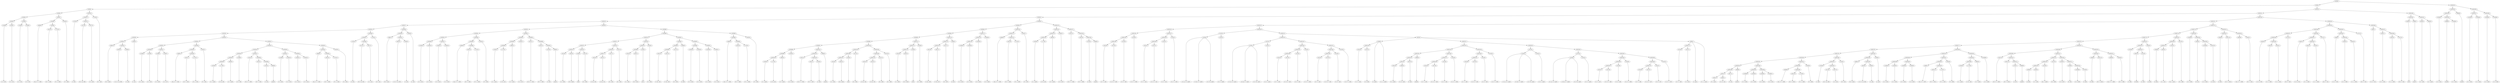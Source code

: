 digraph sample{
"L2198(0)"->"[C  E  G](0)"
"L2198(1)"->"[C  E  G](1)"
"L5358(5)"->"L2198(0)"
"L5358(5)"->"L2198(1)"
"L2198(2)"->"[C  E  G](2)"
"L2198(3)"->"[C  E  G](3)"
"L5358(6)"->"L2198(2)"
"L5358(6)"->"L2198(3)"
"L5358(4)"->"L5358(5)"
"L5358(4)"->"L5358(6)"
"L4639(0)"->"[Cis  D  F  G  B](0)"
"L4531(0)"->"[D  F  G  B](0)"
"L-1761(0)"->"[F  G  A  B](0)"
"L5358(9)"->"L4531(0)"
"L5358(9)"->"L-1761(0)"
"L5358(8)"->"L4639(0)"
"L5358(8)"->"L5358(9)"
"L3520(0)"->"[F  G  B](0)"
"L5358(7)"->"L5358(8)"
"L5358(7)"->"L3520(0)"
"L5358(3)"->"L5358(4)"
"L5358(3)"->"L5358(7)"
"L2762(0)"->"[C  E](0)"
"L4715(0)"->"[D  E  Gis  B](0)"
"L2677(0)"->"[C  E  A](0)"
"L5358(12)"->"L4715(0)"
"L5358(12)"->"L2677(0)"
"L5358(11)"->"L2762(0)"
"L5358(11)"->"L5358(12)"
"L1163(0)"->"[D  F  A](0)"
"L5358(10)"->"L5358(11)"
"L5358(10)"->"L1163(0)"
"L5358(2)"->"L5358(3)"
"L5358(2)"->"L5358(10)"
"L3881(0)"->"[D  E  Gis](0)"
"L4676(0)"->"[C  D  E  Gis  B](0)"
"L2056(0)"->"[C  A](0)"
"L5358(22)"->"L4676(0)"
"L5358(22)"->"L2056(0)"
"L5358(21)"->"L3881(0)"
"L5358(21)"->"L5358(22)"
"L2056(1)"->"[C  A](1)"
"L5358(20)"->"L5358(21)"
"L5358(20)"->"L2056(1)"
"L2198(4)"->"[C  E  G](4)"
"L2198(5)"->"[C  E  G](5)"
"L5358(26)"->"L2198(4)"
"L5358(26)"->"L2198(5)"
"L2198(6)"->"[C  E  G](6)"
"L2198(7)"->"[C  E  G](7)"
"L5358(27)"->"L2198(6)"
"L5358(27)"->"L2198(7)"
"L5358(25)"->"L5358(26)"
"L5358(25)"->"L5358(27)"
"L4639(1)"->"[Cis  D  F  G  B](1)"
"L4531(1)"->"[D  F  G  B](1)"
"L-1761(1)"->"[F  G  A  B](1)"
"L5358(30)"->"L4531(1)"
"L5358(30)"->"L-1761(1)"
"L5358(29)"->"L4639(1)"
"L5358(29)"->"L5358(30)"
"L3520(1)"->"[F  G  B](1)"
"L5358(28)"->"L5358(29)"
"L5358(28)"->"L3520(1)"
"L5358(24)"->"L5358(25)"
"L5358(24)"->"L5358(28)"
"L4760(0)"->"[C  G  Ais](0)"
"L-1776(0)"->"[C  Fis  A](0)"
"L5358(36)"->"L4760(0)"
"L5358(36)"->"L-1776(0)"
"L3605(0)"->"[C  F  Gis](0)"
"L5358(35)"->"L5358(36)"
"L5358(35)"->"L3605(0)"
"L2198(8)"->"[C  E  G](8)"
"L5358(34)"->"L5358(35)"
"L5358(34)"->"L2198(8)"
"L3521(0)"->"[D  E  F  G  B](0)"
"L4531(2)"->"[D  F  G  B](2)"
"L2762(1)"->"[C  E](1)"
"L3609(0)"->"[rest](0)"
"L5358(39)"->"L2762(1)"
"L5358(39)"->"L3609(0)"
"L5358(38)"->"L4531(2)"
"L5358(38)"->"L5358(39)"
"L5358(37)"->"L3521(0)"
"L5358(37)"->"L5358(38)"
"L5358(33)"->"L5358(34)"
"L5358(33)"->"L5358(37)"
"L2198(9)"->"[C  E  G](9)"
"L2198(10)"->"[C  E  G](10)"
"L5358(41)"->"L2198(9)"
"L5358(41)"->"L2198(10)"
"L2198(11)"->"[C  E  G](11)"
"L2198(12)"->"[C  E  G](12)"
"L5358(42)"->"L2198(11)"
"L5358(42)"->"L2198(12)"
"L5358(40)"->"L5358(41)"
"L5358(40)"->"L5358(42)"
"L5358(32)"->"L5358(33)"
"L5358(32)"->"L5358(40)"
"L4639(2)"->"[Cis  D  F  G  B](2)"
"L4531(3)"->"[D  F  G  B](3)"
"L-1761(2)"->"[F  G  A  B](2)"
"L5358(45)"->"L4531(3)"
"L5358(45)"->"L-1761(2)"
"L5358(44)"->"L4639(2)"
"L5358(44)"->"L5358(45)"
"L3520(2)"->"[F  G  B](2)"
"L5358(43)"->"L5358(44)"
"L5358(43)"->"L3520(2)"
"L5358(31)"->"L5358(32)"
"L5358(31)"->"L5358(43)"
"L5358(23)"->"L5358(24)"
"L5358(23)"->"L5358(31)"
"L5358(19)"->"L5358(20)"
"L5358(19)"->"L5358(23)"
"L2762(2)"->"[C  E](2)"
"L4715(1)"->"[D  E  Gis  B](1)"
"L2677(1)"->"[C  E  A](1)"
"L5358(48)"->"L4715(1)"
"L5358(48)"->"L2677(1)"
"L5358(47)"->"L2762(2)"
"L5358(47)"->"L5358(48)"
"L1163(1)"->"[D  F  A](1)"
"L5358(46)"->"L5358(47)"
"L5358(46)"->"L1163(1)"
"L5358(18)"->"L5358(19)"
"L5358(18)"->"L5358(46)"
"L3881(1)"->"[D  E  Gis](1)"
"L4676(1)"->"[C  D  E  Gis  B](1)"
"L2056(2)"->"[C  A](2)"
"L5358(51)"->"L4676(1)"
"L5358(51)"->"L2056(2)"
"L5358(50)"->"L3881(1)"
"L5358(50)"->"L5358(51)"
"L2056(3)"->"[C  A](3)"
"L5358(49)"->"L5358(50)"
"L5358(49)"->"L2056(3)"
"L5358(17)"->"L5358(18)"
"L5358(17)"->"L5358(49)"
"L2198(13)"->"[C  E  G](13)"
"L2198(14)"->"[C  E  G](14)"
"L5358(56)"->"L2198(13)"
"L5358(56)"->"L2198(14)"
"L2198(15)"->"[C  E  G](15)"
"L2198(16)"->"[C  E  G](16)"
"L5358(57)"->"L2198(15)"
"L5358(57)"->"L2198(16)"
"L5358(55)"->"L5358(56)"
"L5358(55)"->"L5358(57)"
"L4639(3)"->"[Cis  D  F  G  B](3)"
"L4531(4)"->"[D  F  G  B](4)"
"L-1761(3)"->"[F  G  A  B](3)"
"L5358(60)"->"L4531(4)"
"L5358(60)"->"L-1761(3)"
"L5358(59)"->"L4639(3)"
"L5358(59)"->"L5358(60)"
"L3520(3)"->"[F  G  B](3)"
"L5358(58)"->"L5358(59)"
"L5358(58)"->"L3520(3)"
"L5358(54)"->"L5358(55)"
"L5358(54)"->"L5358(58)"
"L4760(1)"->"[C  G  Ais](1)"
"L-1776(1)"->"[C  Fis  A](1)"
"L5358(64)"->"L4760(1)"
"L5358(64)"->"L-1776(1)"
"L3605(1)"->"[C  F  Gis](1)"
"L5358(63)"->"L5358(64)"
"L5358(63)"->"L3605(1)"
"L2198(17)"->"[C  E  G](17)"
"L5358(62)"->"L5358(63)"
"L5358(62)"->"L2198(17)"
"L3521(1)"->"[D  E  F  G  B](1)"
"L4531(5)"->"[D  F  G  B](5)"
"L2762(3)"->"[C  E](3)"
"L3609(1)"->"[rest](1)"
"L5358(67)"->"L2762(3)"
"L5358(67)"->"L3609(1)"
"L5358(66)"->"L4531(5)"
"L5358(66)"->"L5358(67)"
"L5358(65)"->"L3521(1)"
"L5358(65)"->"L5358(66)"
"L5358(61)"->"L5358(62)"
"L5358(61)"->"L5358(65)"
"L5358(53)"->"L5358(54)"
"L5358(53)"->"L5358(61)"
"L3314(0)"->"[C  G  B](0)"
"L4261(0)"->"[D  E  Fis](0)"
"L5358(73)"->"L3314(0)"
"L5358(73)"->"L4261(0)"
"L1264(0)"->"[G](0)"
"L2417(0)"->"[D  G  B](0)"
"L5358(74)"->"L1264(0)"
"L5358(74)"->"L2417(0)"
"L5358(72)"->"L5358(73)"
"L5358(72)"->"L5358(74)"
"L4521(0)"->"[C  Dis  G](0)"
"L4521(1)"->"[C  Dis  G](1)"
"L5358(77)"->"L4521(0)"
"L5358(77)"->"L4521(1)"
"L2417(1)"->"[D  G  B](1)"
"L5358(76)"->"L5358(77)"
"L5358(76)"->"L2417(1)"
"L2417(2)"->"[D  G  B](2)"
"L5358(75)"->"L5358(76)"
"L5358(75)"->"L2417(2)"
"L5358(71)"->"L5358(72)"
"L5358(71)"->"L5358(75)"
"L3314(1)"->"[C  G  B](1)"
"L4261(1)"->"[D  E  Fis](1)"
"L5358(80)"->"L3314(1)"
"L5358(80)"->"L4261(1)"
"L1264(1)"->"[G](1)"
"L5358(79)"->"L5358(80)"
"L5358(79)"->"L1264(1)"
"L3520(4)"->"[F  G  B](4)"
"L5358(78)"->"L5358(79)"
"L5358(78)"->"L3520(4)"
"L5358(70)"->"L5358(71)"
"L5358(70)"->"L5358(78)"
"L4521(2)"->"[C  Dis  G](2)"
"L4521(3)"->"[C  Dis  G](3)"
"L5358(84)"->"L4521(2)"
"L5358(84)"->"L4521(3)"
"L2417(3)"->"[D  G  B](3)"
"L5358(83)"->"L5358(84)"
"L5358(83)"->"L2417(3)"
"L2638(0)"->"[G  B](0)"
"L5358(82)"->"L5358(83)"
"L5358(82)"->"L2638(0)"
"L2198(18)"->"[C  E  G](18)"
"L2198(19)"->"[C  E  G](19)"
"L5358(86)"->"L2198(18)"
"L5358(86)"->"L2198(19)"
"L2198(20)"->"[C  E  G](20)"
"L2198(21)"->"[C  E  G](21)"
"L5358(87)"->"L2198(20)"
"L5358(87)"->"L2198(21)"
"L5358(85)"->"L5358(86)"
"L5358(85)"->"L5358(87)"
"L5358(81)"->"L5358(82)"
"L5358(81)"->"L5358(85)"
"L5358(69)"->"L5358(70)"
"L5358(69)"->"L5358(81)"
"L4639(4)"->"[Cis  D  F  G  B](4)"
"L4531(6)"->"[D  F  G  B](6)"
"L-1761(4)"->"[F  G  A  B](4)"
"L5358(90)"->"L4531(6)"
"L5358(90)"->"L-1761(4)"
"L5358(89)"->"L4639(4)"
"L5358(89)"->"L5358(90)"
"L3520(5)"->"[F  G  B](5)"
"L5358(88)"->"L5358(89)"
"L5358(88)"->"L3520(5)"
"L5358(68)"->"L5358(69)"
"L5358(68)"->"L5358(88)"
"L5358(52)"->"L5358(53)"
"L5358(52)"->"L5358(68)"
"L5358(16)"->"L5358(17)"
"L5358(16)"->"L5358(52)"
"L4760(2)"->"[C  G  Ais](2)"
"L-1776(2)"->"[C  Fis  A](2)"
"L5358(100)"->"L4760(2)"
"L5358(100)"->"L-1776(2)"
"L3605(2)"->"[C  F  Gis](2)"
"L5358(99)"->"L5358(100)"
"L5358(99)"->"L3605(2)"
"L2198(22)"->"[C  E  G](22)"
"L5358(98)"->"L5358(99)"
"L5358(98)"->"L2198(22)"
"L3521(2)"->"[D  E  F  G  B](2)"
"L4531(7)"->"[D  F  G  B](7)"
"L2762(4)"->"[C  E](4)"
"L5358(103)"->"L4531(7)"
"L5358(103)"->"L2762(4)"
"L5358(102)"->"L3521(2)"
"L5358(102)"->"L5358(103)"
"L3609(2)"->"[rest](2)"
"L5358(101)"->"L5358(102)"
"L5358(101)"->"L3609(2)"
"L5358(97)"->"L5358(98)"
"L5358(97)"->"L5358(101)"
"L3314(2)"->"[C  G  B](2)"
"L4261(2)"->"[D  E  Fis](2)"
"L5358(107)"->"L3314(2)"
"L5358(107)"->"L4261(2)"
"L1264(2)"->"[G](2)"
"L5358(106)"->"L5358(107)"
"L5358(106)"->"L1264(2)"
"L2417(4)"->"[D  G  B](4)"
"L5358(105)"->"L5358(106)"
"L5358(105)"->"L2417(4)"
"L4521(4)"->"[C  Dis  G](4)"
"L4521(5)"->"[C  Dis  G](5)"
"L5358(110)"->"L4521(4)"
"L5358(110)"->"L4521(5)"
"L2417(5)"->"[D  G  B](5)"
"L5358(109)"->"L5358(110)"
"L5358(109)"->"L2417(5)"
"L2417(6)"->"[D  G  B](6)"
"L5358(108)"->"L5358(109)"
"L5358(108)"->"L2417(6)"
"L5358(104)"->"L5358(105)"
"L5358(104)"->"L5358(108)"
"L5358(96)"->"L5358(97)"
"L5358(96)"->"L5358(104)"
"L3314(3)"->"[C  G  B](3)"
"L4261(3)"->"[D  E  Fis](3)"
"L5358(113)"->"L3314(3)"
"L5358(113)"->"L4261(3)"
"L1264(3)"->"[G](3)"
"L5358(112)"->"L5358(113)"
"L5358(112)"->"L1264(3)"
"L3520(6)"->"[F  G  B](6)"
"L5358(111)"->"L5358(112)"
"L5358(111)"->"L3520(6)"
"L5358(95)"->"L5358(96)"
"L5358(95)"->"L5358(111)"
"L4521(6)"->"[C  Dis  G](6)"
"L4521(7)"->"[C  Dis  G](7)"
"L5358(116)"->"L4521(6)"
"L5358(116)"->"L4521(7)"
"L2417(7)"->"[D  G  B](7)"
"L5358(115)"->"L5358(116)"
"L5358(115)"->"L2417(7)"
"L2638(1)"->"[G  B](1)"
"L5358(114)"->"L5358(115)"
"L5358(114)"->"L2638(1)"
"L5358(94)"->"L5358(95)"
"L5358(94)"->"L5358(114)"
"L2198(23)"->"[C  E  G](23)"
"L2198(24)"->"[C  E  G](24)"
"L5358(119)"->"L2198(23)"
"L5358(119)"->"L2198(24)"
"L2198(25)"->"[C  E  G](25)"
"L5358(118)"->"L5358(119)"
"L5358(118)"->"L2198(25)"
"L2198(26)"->"[C  E  G](26)"
"L5358(117)"->"L5358(118)"
"L5358(117)"->"L2198(26)"
"L5358(93)"->"L5358(94)"
"L5358(93)"->"L5358(117)"
"L4639(5)"->"[Cis  D  F  G  B](5)"
"L4531(8)"->"[D  F  G  B](8)"
"L-1761(5)"->"[F  G  A  B](5)"
"L5358(122)"->"L4531(8)"
"L5358(122)"->"L-1761(5)"
"L5358(121)"->"L4639(5)"
"L5358(121)"->"L5358(122)"
"L3520(7)"->"[F  G  B](7)"
"L5358(120)"->"L5358(121)"
"L5358(120)"->"L3520(7)"
"L5358(92)"->"L5358(93)"
"L5358(92)"->"L5358(120)"
"L4760(3)"->"[C  G  Ais](3)"
"L-1776(3)"->"[C  Fis  A](3)"
"L5358(126)"->"L4760(3)"
"L5358(126)"->"L-1776(3)"
"L3605(3)"->"[C  F  Gis](3)"
"L5358(125)"->"L5358(126)"
"L5358(125)"->"L3605(3)"
"L2198(27)"->"[C  E  G](27)"
"L5358(124)"->"L5358(125)"
"L5358(124)"->"L2198(27)"
"L3521(3)"->"[D  E  F  G  B](3)"
"L4531(9)"->"[D  F  G  B](9)"
"L2762(5)"->"[C  E](5)"
"L3609(3)"->"[rest](3)"
"L5358(129)"->"L2762(5)"
"L5358(129)"->"L3609(3)"
"L5358(128)"->"L4531(9)"
"L5358(128)"->"L5358(129)"
"L5358(127)"->"L3521(3)"
"L5358(127)"->"L5358(128)"
"L5358(123)"->"L5358(124)"
"L5358(123)"->"L5358(127)"
"L5358(91)"->"L5358(92)"
"L5358(91)"->"L5358(123)"
"L5358(15)"->"L5358(16)"
"L5358(15)"->"L5358(91)"
"L5222(0)"->"[C  F  G  A](0)"
"L5273(0)"->"[C  D  E  F  A](0)"
"L5358(136)"->"L5222(0)"
"L5358(136)"->"L5273(0)"
"L5143(0)"->"[C  D  F  A](0)"
"L5358(135)"->"L5358(136)"
"L5358(135)"->"L5143(0)"
"L3145(0)"->"[C  D  F  A  B](0)"
"L5358(134)"->"L5358(135)"
"L5358(134)"->"L3145(0)"
"L5222(1)"->"[C  F  G  A](1)"
"L5273(1)"->"[C  D  E  F  A](1)"
"L5358(139)"->"L5222(1)"
"L5358(139)"->"L5273(1)"
"L5143(1)"->"[C  D  F  A](1)"
"L5358(138)"->"L5358(139)"
"L5358(138)"->"L5143(1)"
"L3145(1)"->"[C  D  F  A  B](1)"
"L5358(137)"->"L5358(138)"
"L5358(137)"->"L3145(1)"
"L5358(133)"->"L5358(134)"
"L5358(133)"->"L5358(137)"
"L2184(0)"->"[C  Cis  D  E  Ais](0)"
"L2184(0)"->"[C  Dis  E  F  Ais](0)"
"L2184(0)"->"[C  E  Fis  Ais](0)"
"L1291(0)"->"[C  E  G  Ais](0)"
"L3123(0)"->"L2184(0)"
"L3123(0)"->"L1291(0)"
"L2184(1)"->"[C  Cis  D  E  Ais](1)"
"L2184(1)"->"[C  Dis  E  F  Ais](1)"
"L2184(1)"->"[C  E  Fis  Ais](1)"
"L1291(1)"->"[C  E  G  Ais](1)"
"L3123(1)"->"L2184(1)"
"L3123(1)"->"L1291(1)"
"L5222(2)"->"[C  F  G  A](2)"
"L5273(2)"->"[C  D  E  F  A](2)"
"L5358(146)"->"L5222(2)"
"L5358(146)"->"L5273(2)"
"L5143(2)"->"[C  D  F  A](2)"
"L5358(145)"->"L5358(146)"
"L5358(145)"->"L5143(2)"
"L3145(2)"->"[C  D  F  A  B](2)"
"L5358(144)"->"L5358(145)"
"L5358(144)"->"L3145(2)"
"L5222(3)"->"[C  F  G  A](3)"
"L5273(3)"->"[C  D  E  F  A](3)"
"L5358(149)"->"L5222(3)"
"L5358(149)"->"L5273(3)"
"L5143(3)"->"[C  D  F  A](3)"
"L5358(148)"->"L5358(149)"
"L5358(148)"->"L5143(3)"
"L3145(3)"->"[C  D  F  A  B](3)"
"L5358(147)"->"L5358(148)"
"L5358(147)"->"L3145(3)"
"L5358(143)"->"L5358(144)"
"L5358(143)"->"L5358(147)"
"L5358(142)"->"L3123(1)"
"L5358(142)"->"L5358(143)"
"L5222(4)"->"[C  F  G  A](4)"
"L2327(0)"->"[C  D  E](0)"
"L5358(150)"->"L5222(4)"
"L5358(150)"->"L2327(0)"
"L5288(0)"->"[C  Ais](0)"
"L5288(0)"->"L5358(150)"
"L5288(0)"->"[C  G  A  Ais](0)"
"L5031(0)"->"[F  A  Ais](0)"
"L3462(0)"->"[C  D  E  A](0)"
"L5051(0)"->"L5031(0)"
"L5051(0)"->"L3462(0)"
"L3877(0)"->"[F  A](0)"
"L5358(155)"->"L5051(0)"
"L5358(155)"->"L3877(0)"
"L3609(4)"->"[rest](4)"
"L5358(154)"->"L5358(155)"
"L5358(154)"->"L3609(4)"
"L5222(5)"->"[C  F  G  A](5)"
"L5273(4)"->"[C  D  E  F  A](4)"
"L5358(158)"->"L5222(5)"
"L5358(158)"->"L5273(4)"
"L5143(4)"->"[C  D  F  A](4)"
"L5358(157)"->"L5358(158)"
"L5358(157)"->"L5143(4)"
"L3145(4)"->"[C  D  F  A  B](4)"
"L5358(156)"->"L5358(157)"
"L5358(156)"->"L3145(4)"
"L5358(153)"->"L5358(154)"
"L5358(153)"->"L5358(156)"
"L5222(6)"->"[C  F  G  A](6)"
"L5273(5)"->"[C  D  E  F  A](5)"
"L5358(161)"->"L5222(6)"
"L5358(161)"->"L5273(5)"
"L5143(5)"->"[C  D  F  A](5)"
"L5358(160)"->"L5358(161)"
"L5358(160)"->"L5143(5)"
"L3145(5)"->"[C  D  F  A  B](5)"
"L5358(159)"->"L5358(160)"
"L5358(159)"->"L3145(5)"
"L5358(152)"->"L5358(153)"
"L5358(152)"->"L5358(159)"
"L2184(2)"->"[C  Cis  D  E  Ais](2)"
"L2184(2)"->"[C  Dis  E  F  Ais](2)"
"L2184(2)"->"[C  E  Fis  Ais](2)"
"L1291(2)"->"[C  E  G  Ais](2)"
"L3123(2)"->"L2184(2)"
"L3123(2)"->"L1291(2)"
"L2184(3)"->"[C  Cis  D  E  Ais](3)"
"L2184(3)"->"[C  Dis  E  F  Ais](3)"
"L2184(3)"->"[C  E  Fis  Ais](3)"
"L1291(3)"->"[C  E  G  Ais](3)"
"L3123(3)"->"L2184(3)"
"L3123(3)"->"L1291(3)"
"L5222(7)"->"[C  F  G  A](7)"
"L5273(6)"->"[C  D  E  F  A](6)"
"L5358(167)"->"L5222(7)"
"L5358(167)"->"L5273(6)"
"L5143(6)"->"[C  D  F  A](6)"
"L5358(166)"->"L5358(167)"
"L5358(166)"->"L5143(6)"
"L3145(6)"->"[C  D  F  A  B](6)"
"L5358(165)"->"L5358(166)"
"L5358(165)"->"L3145(6)"
"L5222(8)"->"[C  F  G  A](8)"
"L5273(7)"->"[C  D  E  F  A](7)"
"L5358(170)"->"L5222(8)"
"L5358(170)"->"L5273(7)"
"L5143(7)"->"[C  D  F  A](7)"
"L5358(169)"->"L5358(170)"
"L5358(169)"->"L5143(7)"
"L3145(7)"->"[C  D  F  A  B](7)"
"L5358(168)"->"L5358(169)"
"L5358(168)"->"L3145(7)"
"L5358(164)"->"L5358(165)"
"L5358(164)"->"L5358(168)"
"L5358(163)"->"L3123(3)"
"L5358(163)"->"L5358(164)"
"L5358(162)"->"L3123(2)"
"L5358(162)"->"L5358(163)"
"L5358(151)"->"L5358(152)"
"L5358(151)"->"L5358(162)"
"L5222(9)"->"[C  F  G  A](9)"
"L2327(1)"->"[C  D  E](1)"
"L5358(171)"->"L5222(9)"
"L5358(171)"->"L2327(1)"
"L5288(1)"->"[C  Ais](1)"
"L5288(1)"->"L5358(171)"
"L5288(1)"->"[C  G  A  Ais](1)"
"L5352(0)"->"L5288(0)"
"L5352(0)"->"L5358(151)"
"L5352(0)"->"L5288(1)"
"L5358(141)"->"L5358(142)"
"L5358(141)"->"L5352(0)"
"L5358(140)"->"L3123(0)"
"L5358(140)"->"L5358(141)"
"L5358(132)"->"L5358(133)"
"L5358(132)"->"L5358(140)"
"L5031(1)"->"[F  A  Ais](1)"
"L3462(1)"->"[C  D  E  A](1)"
"L5051(1)"->"L5031(1)"
"L5051(1)"->"L3462(1)"
"L3877(1)"->"[F  A](1)"
"L5358(183)"->"L5051(1)"
"L5358(183)"->"L3877(1)"
"L3609(5)"->"[rest](5)"
"L5358(182)"->"L5358(183)"
"L5358(182)"->"L3609(5)"
"L2198(28)"->"[C  E  G](28)"
"L2198(29)"->"[C  E  G](29)"
"L5358(185)"->"L2198(28)"
"L5358(185)"->"L2198(29)"
"L2198(30)"->"[C  E  G](30)"
"L2198(31)"->"[C  E  G](31)"
"L5358(186)"->"L2198(30)"
"L5358(186)"->"L2198(31)"
"L5358(184)"->"L5358(185)"
"L5358(184)"->"L5358(186)"
"L5358(181)"->"L5358(182)"
"L5358(181)"->"L5358(184)"
"L4639(6)"->"[Cis  D  F  G  B](6)"
"L4531(10)"->"[D  F  G  B](10)"
"L-1761(6)"->"[F  G  A  B](6)"
"L5358(189)"->"L4531(10)"
"L5358(189)"->"L-1761(6)"
"L5358(188)"->"L4639(6)"
"L5358(188)"->"L5358(189)"
"L3520(8)"->"[F  G  B](8)"
"L5358(187)"->"L5358(188)"
"L5358(187)"->"L3520(8)"
"L5358(180)"->"L5358(181)"
"L5358(180)"->"L5358(187)"
"L2762(6)"->"[C  E](6)"
"L4715(2)"->"[D  E  Gis  B](2)"
"L2677(2)"->"[C  E  A](2)"
"L5358(192)"->"L4715(2)"
"L5358(192)"->"L2677(2)"
"L5358(191)"->"L2762(6)"
"L5358(191)"->"L5358(192)"
"L1163(2)"->"[D  F  A](2)"
"L5358(190)"->"L5358(191)"
"L5358(190)"->"L1163(2)"
"L5358(179)"->"L5358(180)"
"L5358(179)"->"L5358(190)"
"L3881(2)"->"[D  E  Gis](2)"
"L4676(2)"->"[C  D  E  Gis  B](2)"
"L2056(4)"->"[C  A](4)"
"L5358(195)"->"L4676(2)"
"L5358(195)"->"L2056(4)"
"L5358(194)"->"L3881(2)"
"L5358(194)"->"L5358(195)"
"L2056(5)"->"[C  A](5)"
"L5358(193)"->"L5358(194)"
"L5358(193)"->"L2056(5)"
"L5358(178)"->"L5358(179)"
"L5358(178)"->"L5358(193)"
"L2198(32)"->"[C  E  G](32)"
"L2198(33)"->"[C  E  G](33)"
"L5358(199)"->"L2198(32)"
"L5358(199)"->"L2198(33)"
"L2198(34)"->"[C  E  G](34)"
"L2198(35)"->"[C  E  G](35)"
"L5358(200)"->"L2198(34)"
"L5358(200)"->"L2198(35)"
"L5358(198)"->"L5358(199)"
"L5358(198)"->"L5358(200)"
"L4639(7)"->"[Cis  D  F  G  B](7)"
"L4531(11)"->"[D  F  G  B](11)"
"L-1761(7)"->"[F  G  A  B](7)"
"L5358(203)"->"L4531(11)"
"L5358(203)"->"L-1761(7)"
"L5358(202)"->"L4639(7)"
"L5358(202)"->"L5358(203)"
"L3520(9)"->"[F  G  B](9)"
"L5358(201)"->"L5358(202)"
"L5358(201)"->"L3520(9)"
"L5358(197)"->"L5358(198)"
"L5358(197)"->"L5358(201)"
"L4760(4)"->"[C  G  Ais](4)"
"L-1776(4)"->"[C  Fis  A](4)"
"L5358(206)"->"L4760(4)"
"L5358(206)"->"L-1776(4)"
"L3605(4)"->"[C  F  Gis](4)"
"L5358(205)"->"L5358(206)"
"L5358(205)"->"L3605(4)"
"L2198(36)"->"[C  E  G](36)"
"L5358(204)"->"L5358(205)"
"L5358(204)"->"L2198(36)"
"L5358(196)"->"L5358(197)"
"L5358(196)"->"L5358(204)"
"L5358(177)"->"L5358(178)"
"L5358(177)"->"L5358(196)"
"L3521(4)"->"[D  E  F  G  B](4)"
"L4531(12)"->"[D  F  G  B](12)"
"L2762(7)"->"[C  E](7)"
"L3609(6)"->"[rest](6)"
"L5358(211)"->"L2762(7)"
"L5358(211)"->"L3609(6)"
"L5358(210)"->"L4531(12)"
"L5358(210)"->"L5358(211)"
"L5358(209)"->"L3521(4)"
"L5358(209)"->"L5358(210)"
"L2638(2)"->"[G  B](2)"
"L3435(0)"->"[C  G  A](0)"
"L5358(215)"->"L2638(2)"
"L5358(215)"->"L3435(0)"
"L3105(0)"->"[Cis  G  Ais](0)"
"L5358(214)"->"L5358(215)"
"L5358(214)"->"L3105(0)"
"L2417(8)"->"[D  G  B](8)"
"L5358(213)"->"L5358(214)"
"L5358(213)"->"L2417(8)"
"L2198(37)"->"[C  E  G](37)"
"L2059(0)"->"[E  G](0)"
"L2198(38)"->"[C  E  G](38)"
"L2762(8)"->"[C  E](8)"
"L5358(218)"->"L2198(38)"
"L5358(218)"->"L2762(8)"
"L5358(217)"->"L2059(0)"
"L5358(217)"->"L5358(218)"
"L5358(216)"->"L2198(37)"
"L5358(216)"->"L5358(217)"
"L5358(212)"->"L5358(213)"
"L5358(212)"->"L5358(216)"
"L5358(208)"->"L5358(209)"
"L5358(208)"->"L5358(212)"
"L2638(3)"->"[G  B](3)"
"L4531(13)"->"[D  F  G  B](13)"
"L5358(220)"->"L2638(3)"
"L5358(220)"->"L4531(13)"
"L4639(8)"->"[Cis  D  F  G  B](8)"
"L4553(0)"->"[E  F  G  B](0)"
"L5358(221)"->"L4639(8)"
"L5358(221)"->"L4553(0)"
"L5358(219)"->"L5358(220)"
"L5358(219)"->"L5358(221)"
"L5358(207)"->"L5358(208)"
"L5358(207)"->"L5358(219)"
"L5358(176)"->"L5358(177)"
"L5358(176)"->"L5358(207)"
"L2762(9)"->"[C  E](9)"
"L4567(0)"->"[E  B](0)"
"L2214(0)"->"[C  D](0)"
"L5358(224)"->"L4567(0)"
"L5358(224)"->"L2214(0)"
"L5358(223)"->"L2762(9)"
"L5358(223)"->"L5358(224)"
"L4292(0)"->"[A  B](0)"
"L5358(222)"->"L5358(223)"
"L5358(222)"->"L4292(0)"
"L5358(175)"->"L5358(176)"
"L5358(175)"->"L5358(222)"
"L2638(4)"->"[G  B](4)"
"L3435(1)"->"[C  G  A](1)"
"L5358(227)"->"L2638(4)"
"L5358(227)"->"L3435(1)"
"L3105(1)"->"[Cis  G  Ais](1)"
"L5358(226)"->"L5358(227)"
"L5358(226)"->"L3105(1)"
"L2417(9)"->"[D  G  B](9)"
"L5358(225)"->"L5358(226)"
"L5358(225)"->"L2417(9)"
"L5358(174)"->"L5358(175)"
"L5358(174)"->"L5358(225)"
"L2198(39)"->"[C  E  G](39)"
"L2059(1)"->"[E  G](1)"
"L2198(40)"->"[C  E  G](40)"
"L2762(10)"->"[C  E](10)"
"L5358(230)"->"L2198(40)"
"L5358(230)"->"L2762(10)"
"L5358(229)"->"L2059(1)"
"L5358(229)"->"L5358(230)"
"L5358(228)"->"L2198(39)"
"L5358(228)"->"L5358(229)"
"L5358(173)"->"L5358(174)"
"L5358(173)"->"L5358(228)"
"L2638(5)"->"[G  B](5)"
"L4531(14)"->"[D  F  G  B](14)"
"L5358(232)"->"L2638(5)"
"L5358(232)"->"L4531(14)"
"L4639(9)"->"[Cis  D  F  G  B](9)"
"L4553(1)"->"[E  F  G  B](1)"
"L5358(233)"->"L4639(9)"
"L5358(233)"->"L4553(1)"
"L5358(231)"->"L5358(232)"
"L5358(231)"->"L5358(233)"
"L5358(172)"->"L5358(173)"
"L5358(172)"->"L5358(231)"
"L5358(131)"->"L5358(132)"
"L5358(131)"->"L5358(172)"
"L4452(0)"->"[C  D  E  F](0)"
"L4014(0)"->"[C  G  A  B](0)"
"L4014(1)"->"[C  G  A  B](1)"
"L5358(239)"->"L4014(0)"
"L5358(239)"->"L4014(1)"
"L5358(238)"->"L4452(0)"
"L5358(238)"->"L5358(239)"
"L3721(0)"->"[D  E  F  G](0)"
"L5358(237)"->"L5358(238)"
"L5358(237)"->"L3721(0)"
"L4452(1)"->"[C  D  E  F](1)"
"L4014(2)"->"[C  G  A  B](2)"
"L4014(3)"->"[C  G  A  B](3)"
"L5358(242)"->"L4014(2)"
"L5358(242)"->"L4014(3)"
"L5358(241)"->"L4452(1)"
"L5358(241)"->"L5358(242)"
"L3721(1)"->"[D  E  F  G](1)"
"L5358(240)"->"L5358(241)"
"L5358(240)"->"L3721(1)"
"L5358(236)"->"L5358(237)"
"L5358(236)"->"L5358(240)"
"L408(0)"->"[C  E  F  G](0)"
"L1861(0)"->"[C  D  A  B](0)"
"L4014(4)"->"[C  G  A  B](4)"
"L5358(245)"->"L1861(0)"
"L5358(245)"->"L4014(4)"
"L5358(244)"->"L408(0)"
"L5358(244)"->"L5358(245)"
"L3721(2)"->"[D  E  F  G](2)"
"L5358(243)"->"L5358(244)"
"L5358(243)"->"L3721(2)"
"L5358(235)"->"L5358(236)"
"L5358(235)"->"L5358(243)"
"L408(1)"->"[C  E  F  G](1)"
"L1861(1)"->"[C  D  A  B](1)"
"L4014(5)"->"[C  G  A  B](5)"
"L3721(3)"->"[D  E  F  G](3)"
"L5358(248)"->"L4014(5)"
"L5358(248)"->"L3721(3)"
"L5358(247)"->"L1861(1)"
"L5358(247)"->"L5358(248)"
"L5358(246)"->"L408(1)"
"L5358(246)"->"L5358(247)"
"L5358(234)"->"L5358(235)"
"L5358(234)"->"L5358(246)"
"L5358(130)"->"L5358(131)"
"L5358(130)"->"L5358(234)"
"L5358(14)"->"L5358(15)"
"L5358(14)"->"L5358(130)"
"L2583(0)"->"[C](0)"
"L3609(7)"->"[rest](7)"
"L5358(250)"->"L2583(0)"
"L5358(250)"->"L3609(7)"
"L5045(0)"->"[C  F  A](0)"
"L3605(5)"->"[C  F  Gis](5)"
"L5358(251)"->"L5045(0)"
"L5358(251)"->"L3605(5)"
"L5358(249)"->"L5358(250)"
"L5358(249)"->"L5358(251)"
"L5358(13)"->"L5358(14)"
"L5358(13)"->"L5358(249)"
"L5358(1)"->"L5358(2)"
"L5358(1)"->"L5358(13)"
"L2198(41)"->"[C  E  G](41)"
"L3609(8)"->"[rest](8)"
"L2198(42)"->"[C  E  G](42)"
"L5358(255)"->"L3609(8)"
"L5358(255)"->"L2198(42)"
"L5358(254)"->"L2198(41)"
"L5358(254)"->"L5358(255)"
"L3609(9)"->"[rest](9)"
"L5358(253)"->"L5358(254)"
"L5358(253)"->"L3609(9)"
"L2198(43)"->"[C  E  G](43)"
"L2198(44)"->"[C  E  G](44)"
"L5358(257)"->"L2198(43)"
"L5358(257)"->"L2198(44)"
"L2198(45)"->"[C  E  G](45)"
"L2198(46)"->"[C  E  G](46)"
"L5358(258)"->"L2198(45)"
"L5358(258)"->"L2198(46)"
"L5358(256)"->"L5358(257)"
"L5358(256)"->"L5358(258)"
"L5358(252)"->"L5358(253)"
"L5358(252)"->"L5358(256)"
"L5358(0)"->"L5358(1)"
"L5358(0)"->"L5358(252)"
{rank = min; "L5358(0)"}
{rank = same; "L5358(1)"; "L5358(252)";}
{rank = same; "L5358(2)"; "L5358(13)"; "L5358(253)"; "L5358(256)";}
{rank = same; "L5358(3)"; "L5358(10)"; "L5358(14)"; "L5358(249)"; "L5358(254)"; "L3609(9)"; "L5358(257)"; "L5358(258)";}
{rank = same; "L5358(4)"; "L5358(7)"; "L5358(11)"; "L1163(0)"; "L5358(15)"; "L5358(130)"; "L5358(250)"; "L5358(251)"; "L2198(41)"; "L5358(255)"; "L2198(43)"; "L2198(44)"; "L2198(45)"; "L2198(46)";}
{rank = same; "L5358(5)"; "L5358(6)"; "L5358(8)"; "L3520(0)"; "L2762(0)"; "L5358(12)"; "L5358(16)"; "L5358(91)"; "L5358(131)"; "L5358(234)"; "L2583(0)"; "L3609(7)"; "L5045(0)"; "L3605(5)"; "L3609(8)"; "L2198(42)";}
{rank = same; "L2198(0)"; "L2198(1)"; "L2198(2)"; "L2198(3)"; "L4639(0)"; "L5358(9)"; "L4715(0)"; "L2677(0)"; "L5358(17)"; "L5358(52)"; "L5358(92)"; "L5358(123)"; "L5358(132)"; "L5358(172)"; "L5358(235)"; "L5358(246)";}
{rank = same; "L4531(0)"; "L-1761(0)"; "L5358(18)"; "L5358(49)"; "L5358(53)"; "L5358(68)"; "L5358(93)"; "L5358(120)"; "L5358(124)"; "L5358(127)"; "L5358(133)"; "L5358(140)"; "L5358(173)"; "L5358(231)"; "L5358(236)"; "L5358(243)"; "L408(1)"; "L5358(247)";}
{rank = same; "L5358(19)"; "L5358(46)"; "L5358(50)"; "L2056(3)"; "L5358(54)"; "L5358(61)"; "L5358(69)"; "L5358(88)"; "L5358(94)"; "L5358(117)"; "L5358(121)"; "L3520(7)"; "L5358(125)"; "L2198(27)"; "L3521(3)"; "L5358(128)"; "L5358(134)"; "L5358(137)"; "L3123(0)"; "L5358(141)"; "L5358(174)"; "L5358(228)"; "L5358(232)"; "L5358(233)"; "L5358(237)"; "L5358(240)"; "L5358(244)"; "L3721(2)"; "L1861(1)"; "L5358(248)";}
{rank = same; "L5358(20)"; "L5358(23)"; "L5358(47)"; "L1163(1)"; "L3881(1)"; "L5358(51)"; "L5358(55)"; "L5358(58)"; "L5358(62)"; "L5358(65)"; "L5358(70)"; "L5358(81)"; "L5358(89)"; "L3520(5)"; "L5358(95)"; "L5358(114)"; "L5358(118)"; "L2198(26)"; "L4639(5)"; "L5358(122)"; "L5358(126)"; "L3605(3)"; "L4531(9)"; "L5358(129)"; "L5358(135)"; "L3145(0)"; "L5358(138)"; "L3145(1)"; "L2184(0)"; "L1291(0)"; "L5358(142)"; "L5352(0)"; "L5358(175)"; "L5358(225)"; "L2198(39)"; "L5358(229)"; "L2638(5)"; "L4531(14)"; "L4639(9)"; "L4553(1)"; "L5358(238)"; "L3721(0)"; "L5358(241)"; "L3721(1)"; "L408(0)"; "L5358(245)"; "L4014(5)"; "L3721(3)";}
{rank = same; "L5358(21)"; "L2056(1)"; "L5358(24)"; "L5358(31)"; "L2762(2)"; "L5358(48)"; "L4676(1)"; "L2056(2)"; "L5358(56)"; "L5358(57)"; "L5358(59)"; "L3520(3)"; "L5358(63)"; "L2198(17)"; "L3521(1)"; "L5358(66)"; "L5358(71)"; "L5358(78)"; "L5358(82)"; "L5358(85)"; "L4639(4)"; "L5358(90)"; "L5358(96)"; "L5358(111)"; "L5358(115)"; "L2638(1)"; "L5358(119)"; "L2198(25)"; "L4531(8)"; "L-1761(5)"; "L4760(3)"; "L-1776(3)"; "L2762(5)"; "L3609(3)"; "L5358(136)"; "L5143(0)"; "L5358(139)"; "L5143(1)"; "L3123(1)"; "L5358(143)"; "L5288(0)"; "L5358(151)"; "L5288(1)"; "L5358(176)"; "L5358(222)"; "L5358(226)"; "L2417(9)"; "L2059(1)"; "L5358(230)"; "L4452(0)"; "L5358(239)"; "L4452(1)"; "L5358(242)"; "L1861(0)"; "L4014(4)";}
{rank = same; "L3881(0)"; "L5358(22)"; "L5358(25)"; "L5358(28)"; "L5358(32)"; "L5358(43)"; "L4715(1)"; "L2677(1)"; "L2198(13)"; "L2198(14)"; "L2198(15)"; "L2198(16)"; "L4639(3)"; "L5358(60)"; "L5358(64)"; "L3605(1)"; "L4531(5)"; "L5358(67)"; "L5358(72)"; "L5358(75)"; "L5358(79)"; "L3520(4)"; "L5358(83)"; "L2638(0)"; "L5358(86)"; "L5358(87)"; "L4531(6)"; "L-1761(4)"; "L5358(97)"; "L5358(104)"; "L5358(112)"; "L3520(6)"; "L5358(116)"; "L2417(7)"; "L2198(23)"; "L2198(24)"; "L5222(0)"; "L5273(0)"; "L5222(1)"; "L5273(1)"; "L2184(1)"; "L1291(1)"; "L5358(144)"; "L5358(147)"; "L5358(150)"; "L5358(152)"; "L5358(162)"; "L5358(171)"; "L5358(177)"; "L5358(207)"; "L5358(223)"; "L4292(0)"; "L5358(227)"; "L3105(1)"; "L2198(40)"; "L2762(10)"; "L4014(0)"; "L4014(1)"; "L4014(2)"; "L4014(3)";}
{rank = same; "L4676(0)"; "L2056(0)"; "L5358(26)"; "L5358(27)"; "L5358(29)"; "L3520(1)"; "L5358(33)"; "L5358(40)"; "L5358(44)"; "L3520(2)"; "L4531(4)"; "L-1761(3)"; "L4760(1)"; "L-1776(1)"; "L2762(3)"; "L3609(1)"; "L5358(73)"; "L5358(74)"; "L5358(76)"; "L2417(2)"; "L5358(80)"; "L1264(1)"; "L5358(84)"; "L2417(3)"; "L2198(18)"; "L2198(19)"; "L2198(20)"; "L2198(21)"; "L5358(98)"; "L5358(101)"; "L5358(105)"; "L5358(108)"; "L5358(113)"; "L1264(3)"; "L4521(6)"; "L4521(7)"; "L5358(145)"; "L3145(2)"; "L5358(148)"; "L3145(3)"; "L5222(4)"; "L2327(0)"; "L5358(153)"; "L5358(159)"; "L3123(2)"; "L5358(163)"; "L5222(9)"; "L2327(1)"; "L5358(178)"; "L5358(196)"; "L5358(208)"; "L5358(219)"; "L2762(9)"; "L5358(224)"; "L2638(4)"; "L3435(1)";}
{rank = same; "L2198(4)"; "L2198(5)"; "L2198(6)"; "L2198(7)"; "L4639(1)"; "L5358(30)"; "L5358(34)"; "L5358(37)"; "L5358(41)"; "L5358(42)"; "L4639(2)"; "L5358(45)"; "L3314(0)"; "L4261(0)"; "L1264(0)"; "L2417(0)"; "L5358(77)"; "L2417(1)"; "L3314(1)"; "L4261(1)"; "L4521(2)"; "L4521(3)"; "L5358(99)"; "L2198(22)"; "L5358(102)"; "L3609(2)"; "L5358(106)"; "L2417(4)"; "L5358(109)"; "L2417(6)"; "L3314(3)"; "L4261(3)"; "L5358(146)"; "L5143(2)"; "L5358(149)"; "L5143(3)"; "L5358(154)"; "L5358(156)"; "L5358(160)"; "L3145(5)"; "L2184(2)"; "L1291(2)"; "L3123(3)"; "L5358(164)"; "L5358(179)"; "L5358(193)"; "L5358(197)"; "L5358(204)"; "L5358(209)"; "L5358(212)"; "L5358(220)"; "L5358(221)"; "L4567(0)"; "L2214(0)";}
{rank = same; "L4531(1)"; "L-1761(1)"; "L5358(35)"; "L2198(8)"; "L3521(0)"; "L5358(38)"; "L2198(9)"; "L2198(10)"; "L2198(11)"; "L2198(12)"; "L4531(3)"; "L-1761(2)"; "L4521(0)"; "L4521(1)"; "L5358(100)"; "L3605(2)"; "L3521(2)"; "L5358(103)"; "L5358(107)"; "L1264(2)"; "L5358(110)"; "L2417(5)"; "L5222(2)"; "L5273(2)"; "L5222(3)"; "L5273(3)"; "L5358(155)"; "L3609(4)"; "L5358(157)"; "L3145(4)"; "L5358(161)"; "L5143(5)"; "L2184(3)"; "L1291(3)"; "L5358(165)"; "L5358(168)"; "L5358(180)"; "L5358(190)"; "L5358(194)"; "L2056(5)"; "L5358(198)"; "L5358(201)"; "L5358(205)"; "L2198(36)"; "L3521(4)"; "L5358(210)"; "L5358(213)"; "L5358(216)"; "L2638(3)"; "L4531(13)"; "L4639(8)"; "L4553(0)";}
{rank = same; "L5358(36)"; "L3605(0)"; "L4531(2)"; "L5358(39)"; "L4760(2)"; "L-1776(2)"; "L4531(7)"; "L2762(4)"; "L3314(2)"; "L4261(2)"; "L4521(4)"; "L4521(5)"; "L5051(0)"; "L3877(0)"; "L5358(158)"; "L5143(4)"; "L5222(6)"; "L5273(5)"; "L5358(166)"; "L3145(6)"; "L5358(169)"; "L3145(7)"; "L5358(181)"; "L5358(187)"; "L5358(191)"; "L1163(2)"; "L3881(2)"; "L5358(195)"; "L5358(199)"; "L5358(200)"; "L5358(202)"; "L3520(9)"; "L5358(206)"; "L3605(4)"; "L4531(12)"; "L5358(211)"; "L5358(214)"; "L2417(8)"; "L2198(37)"; "L5358(217)";}
{rank = same; "L4760(0)"; "L-1776(0)"; "L2762(1)"; "L3609(0)"; "L5031(0)"; "L3462(0)"; "L5222(5)"; "L5273(4)"; "L5358(167)"; "L5143(6)"; "L5358(170)"; "L5143(7)"; "L5358(182)"; "L5358(184)"; "L5358(188)"; "L3520(8)"; "L2762(6)"; "L5358(192)"; "L4676(2)"; "L2056(4)"; "L2198(32)"; "L2198(33)"; "L2198(34)"; "L2198(35)"; "L4639(7)"; "L5358(203)"; "L4760(4)"; "L-1776(4)"; "L2762(7)"; "L3609(6)"; "L5358(215)"; "L3105(0)"; "L2059(0)"; "L5358(218)";}
{rank = same; "L5222(7)"; "L5273(6)"; "L5222(8)"; "L5273(7)"; "L5358(183)"; "L3609(5)"; "L5358(185)"; "L5358(186)"; "L4639(6)"; "L5358(189)"; "L4715(2)"; "L2677(2)"; "L4531(11)"; "L-1761(7)"; "L2638(2)"; "L3435(0)"; "L2198(38)"; "L2762(8)";}
{rank = same; "L5051(1)"; "L3877(1)"; "L2198(28)"; "L2198(29)"; "L2198(30)"; "L2198(31)"; "L4531(10)"; "L-1761(6)";}
{rank = same; "L5031(1)"; "L3462(1)";}
{rank = max; "[A  B](0)"; "[C  A](0)"; "[C  A](1)"; "[C  A](2)"; "[C  A](3)"; "[C  A](4)"; "[C  A](5)"; "[C  Ais](0)"; "[C  Ais](1)"; "[C  Cis  D  E  Ais](0)"; "[C  Cis  D  E  Ais](1)"; "[C  Cis  D  E  Ais](2)"; "[C  Cis  D  E  Ais](3)"; "[C  D  A  B](0)"; "[C  D  A  B](1)"; "[C  D  E  A](0)"; "[C  D  E  A](1)"; "[C  D  E  F  A](0)"; "[C  D  E  F  A](1)"; "[C  D  E  F  A](2)"; "[C  D  E  F  A](3)"; "[C  D  E  F  A](4)"; "[C  D  E  F  A](5)"; "[C  D  E  F  A](6)"; "[C  D  E  F  A](7)"; "[C  D  E  F](0)"; "[C  D  E  F](1)"; "[C  D  E  Gis  B](0)"; "[C  D  E  Gis  B](1)"; "[C  D  E  Gis  B](2)"; "[C  D  E](0)"; "[C  D  E](1)"; "[C  D  F  A  B](0)"; "[C  D  F  A  B](1)"; "[C  D  F  A  B](2)"; "[C  D  F  A  B](3)"; "[C  D  F  A  B](4)"; "[C  D  F  A  B](5)"; "[C  D  F  A  B](6)"; "[C  D  F  A  B](7)"; "[C  D  F  A](0)"; "[C  D  F  A](1)"; "[C  D  F  A](2)"; "[C  D  F  A](3)"; "[C  D  F  A](4)"; "[C  D  F  A](5)"; "[C  D  F  A](6)"; "[C  D  F  A](7)"; "[C  D](0)"; "[C  Dis  E  F  Ais](0)"; "[C  Dis  E  F  Ais](1)"; "[C  Dis  E  F  Ais](2)"; "[C  Dis  E  F  Ais](3)"; "[C  Dis  G](0)"; "[C  Dis  G](1)"; "[C  Dis  G](2)"; "[C  Dis  G](3)"; "[C  Dis  G](4)"; "[C  Dis  G](5)"; "[C  Dis  G](6)"; "[C  Dis  G](7)"; "[C  E  A](0)"; "[C  E  A](1)"; "[C  E  A](2)"; "[C  E  F  G](0)"; "[C  E  F  G](1)"; "[C  E  Fis  Ais](0)"; "[C  E  Fis  Ais](1)"; "[C  E  Fis  Ais](2)"; "[C  E  Fis  Ais](3)"; "[C  E  G  Ais](0)"; "[C  E  G  Ais](1)"; "[C  E  G  Ais](2)"; "[C  E  G  Ais](3)"; "[C  E  G](0)"; "[C  E  G](1)"; "[C  E  G](10)"; "[C  E  G](11)"; "[C  E  G](12)"; "[C  E  G](13)"; "[C  E  G](14)"; "[C  E  G](15)"; "[C  E  G](16)"; "[C  E  G](17)"; "[C  E  G](18)"; "[C  E  G](19)"; "[C  E  G](2)"; "[C  E  G](20)"; "[C  E  G](21)"; "[C  E  G](22)"; "[C  E  G](23)"; "[C  E  G](24)"; "[C  E  G](25)"; "[C  E  G](26)"; "[C  E  G](27)"; "[C  E  G](28)"; "[C  E  G](29)"; "[C  E  G](3)"; "[C  E  G](30)"; "[C  E  G](31)"; "[C  E  G](32)"; "[C  E  G](33)"; "[C  E  G](34)"; "[C  E  G](35)"; "[C  E  G](36)"; "[C  E  G](37)"; "[C  E  G](38)"; "[C  E  G](39)"; "[C  E  G](4)"; "[C  E  G](40)"; "[C  E  G](41)"; "[C  E  G](42)"; "[C  E  G](43)"; "[C  E  G](44)"; "[C  E  G](45)"; "[C  E  G](46)"; "[C  E  G](5)"; "[C  E  G](6)"; "[C  E  G](7)"; "[C  E  G](8)"; "[C  E  G](9)"; "[C  E](0)"; "[C  E](1)"; "[C  E](10)"; "[C  E](2)"; "[C  E](3)"; "[C  E](4)"; "[C  E](5)"; "[C  E](6)"; "[C  E](7)"; "[C  E](8)"; "[C  E](9)"; "[C  F  A](0)"; "[C  F  G  A](0)"; "[C  F  G  A](1)"; "[C  F  G  A](2)"; "[C  F  G  A](3)"; "[C  F  G  A](4)"; "[C  F  G  A](5)"; "[C  F  G  A](6)"; "[C  F  G  A](7)"; "[C  F  G  A](8)"; "[C  F  G  A](9)"; "[C  F  Gis](0)"; "[C  F  Gis](1)"; "[C  F  Gis](2)"; "[C  F  Gis](3)"; "[C  F  Gis](4)"; "[C  F  Gis](5)"; "[C  Fis  A](0)"; "[C  Fis  A](1)"; "[C  Fis  A](2)"; "[C  Fis  A](3)"; "[C  Fis  A](4)"; "[C  G  A  Ais](0)"; "[C  G  A  Ais](1)"; "[C  G  A  B](0)"; "[C  G  A  B](1)"; "[C  G  A  B](2)"; "[C  G  A  B](3)"; "[C  G  A  B](4)"; "[C  G  A  B](5)"; "[C  G  A](0)"; "[C  G  A](1)"; "[C  G  Ais](0)"; "[C  G  Ais](1)"; "[C  G  Ais](2)"; "[C  G  Ais](3)"; "[C  G  Ais](4)"; "[C  G  B](0)"; "[C  G  B](1)"; "[C  G  B](2)"; "[C  G  B](3)"; "[C](0)"; "[Cis  D  F  G  B](0)"; "[Cis  D  F  G  B](1)"; "[Cis  D  F  G  B](2)"; "[Cis  D  F  G  B](3)"; "[Cis  D  F  G  B](4)"; "[Cis  D  F  G  B](5)"; "[Cis  D  F  G  B](6)"; "[Cis  D  F  G  B](7)"; "[Cis  D  F  G  B](8)"; "[Cis  D  F  G  B](9)"; "[Cis  G  Ais](0)"; "[Cis  G  Ais](1)"; "[D  E  F  G  B](0)"; "[D  E  F  G  B](1)"; "[D  E  F  G  B](2)"; "[D  E  F  G  B](3)"; "[D  E  F  G  B](4)"; "[D  E  F  G](0)"; "[D  E  F  G](1)"; "[D  E  F  G](2)"; "[D  E  F  G](3)"; "[D  E  Fis](0)"; "[D  E  Fis](1)"; "[D  E  Fis](2)"; "[D  E  Fis](3)"; "[D  E  Gis  B](0)"; "[D  E  Gis  B](1)"; "[D  E  Gis  B](2)"; "[D  E  Gis](0)"; "[D  E  Gis](1)"; "[D  E  Gis](2)"; "[D  F  A](0)"; "[D  F  A](1)"; "[D  F  A](2)"; "[D  F  G  B](0)"; "[D  F  G  B](1)"; "[D  F  G  B](10)"; "[D  F  G  B](11)"; "[D  F  G  B](12)"; "[D  F  G  B](13)"; "[D  F  G  B](14)"; "[D  F  G  B](2)"; "[D  F  G  B](3)"; "[D  F  G  B](4)"; "[D  F  G  B](5)"; "[D  F  G  B](6)"; "[D  F  G  B](7)"; "[D  F  G  B](8)"; "[D  F  G  B](9)"; "[D  G  B](0)"; "[D  G  B](1)"; "[D  G  B](2)"; "[D  G  B](3)"; "[D  G  B](4)"; "[D  G  B](5)"; "[D  G  B](6)"; "[D  G  B](7)"; "[D  G  B](8)"; "[D  G  B](9)"; "[E  B](0)"; "[E  F  G  B](0)"; "[E  F  G  B](1)"; "[E  G](0)"; "[E  G](1)"; "[F  A  Ais](0)"; "[F  A  Ais](1)"; "[F  A](0)"; "[F  A](1)"; "[F  G  A  B](0)"; "[F  G  A  B](1)"; "[F  G  A  B](2)"; "[F  G  A  B](3)"; "[F  G  A  B](4)"; "[F  G  A  B](5)"; "[F  G  A  B](6)"; "[F  G  A  B](7)"; "[F  G  B](0)"; "[F  G  B](1)"; "[F  G  B](2)"; "[F  G  B](3)"; "[F  G  B](4)"; "[F  G  B](5)"; "[F  G  B](6)"; "[F  G  B](7)"; "[F  G  B](8)"; "[F  G  B](9)"; "[G  B](0)"; "[G  B](1)"; "[G  B](2)"; "[G  B](3)"; "[G  B](4)"; "[G  B](5)"; "[G](0)"; "[G](1)"; "[G](2)"; "[G](3)"; "[rest](0)"; "[rest](1)"; "[rest](2)"; "[rest](3)"; "[rest](4)"; "[rest](5)"; "[rest](6)"; "[rest](7)"; "[rest](8)"; "[rest](9)";}
}